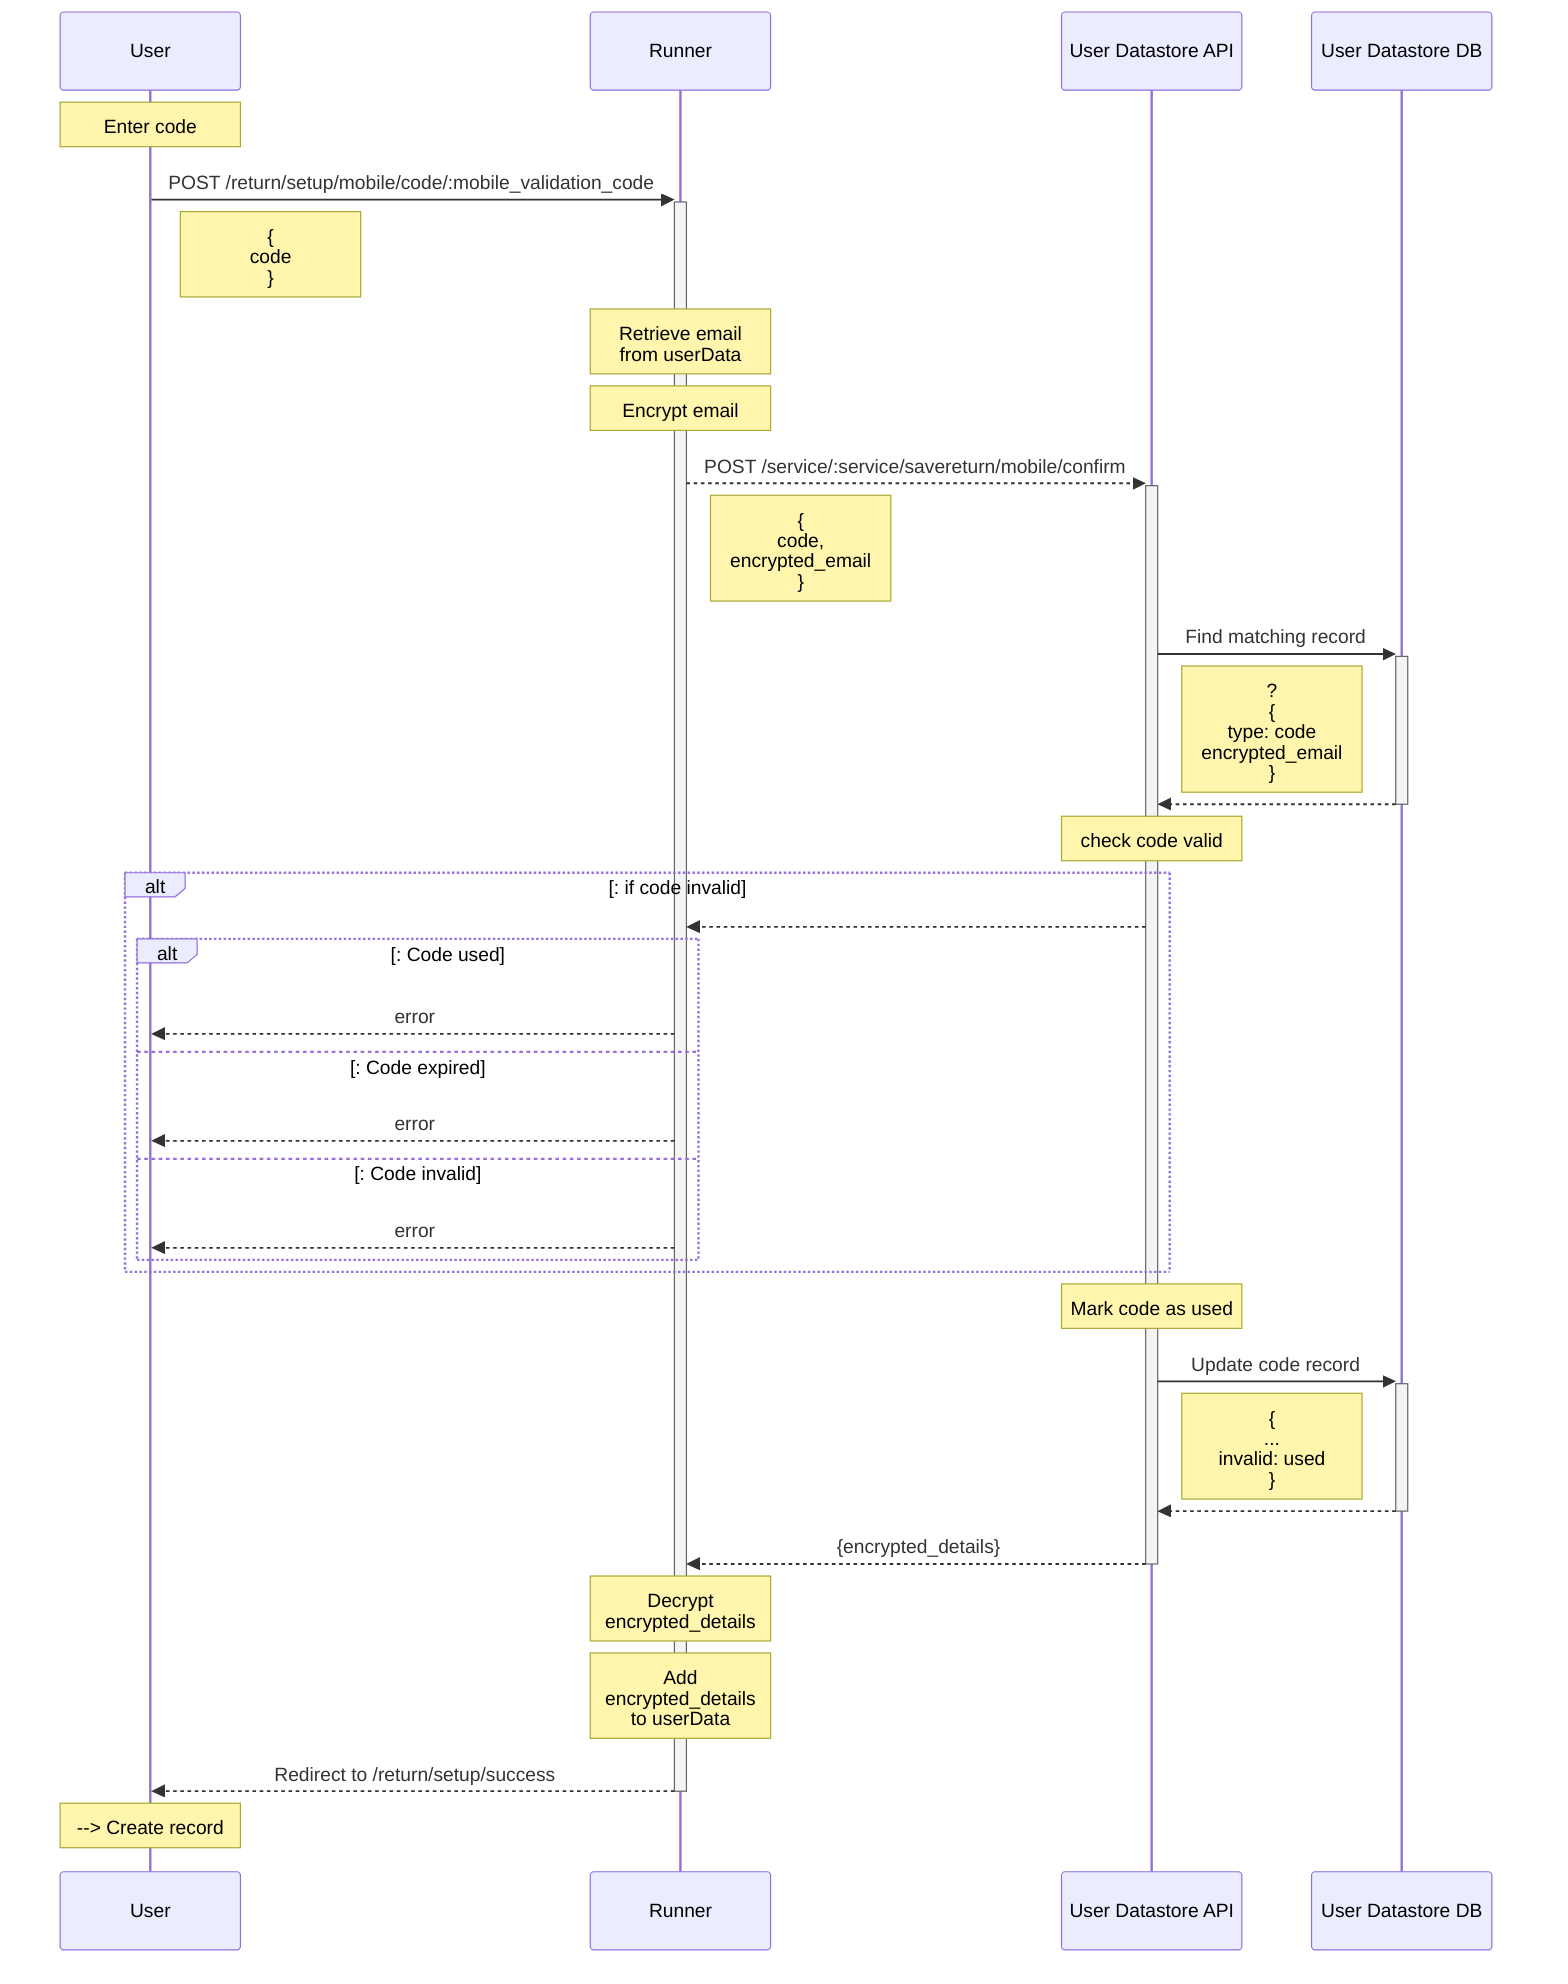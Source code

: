 sequenceDiagram

participant U as User

participant R as Runner

participant DS as User Datastore API

participant DB as User Datastore DB

Note over U: Enter code

U->>+R: POST /return/setup/mobile/code/:mobile_validation_code

Note right of U: {<br>code<br>}

Note over R: Retrieve email<br>from userData

Note over R: Encrypt email

R-->>+DS: POST /service/:service/savereturn/mobile/confirm

Note right of R: {<br>code,<br>encrypted_email<br>}

DS->>+DB: Find matching record

Note right of DS: ? <br>{<br>type: code<br>encrypted_email<br>}

DB-->>-DS:  

Note over DS: check code valid

alt: if code invalid

  DS-->>R:  

  alt: Code used

    R-->>U: error

  else: Code expired

    R-->>U: error

  else: Code invalid

    R-->>U: error

  end

end

  Note over DS: Mark code as used

  DS->>+DB: Update code record 

  Note right of DS: {<br>...<br>invalid: used<br>}

  DB-->>-DS: 

DS-->>-R:   {encrypted_details}

Note over R: Decrypt <br>encrypted_details

Note over R: Add <br>encrypted_details<br>to userData

R-->>-U: Redirect to /return/setup/success

Note over U: --> Create record